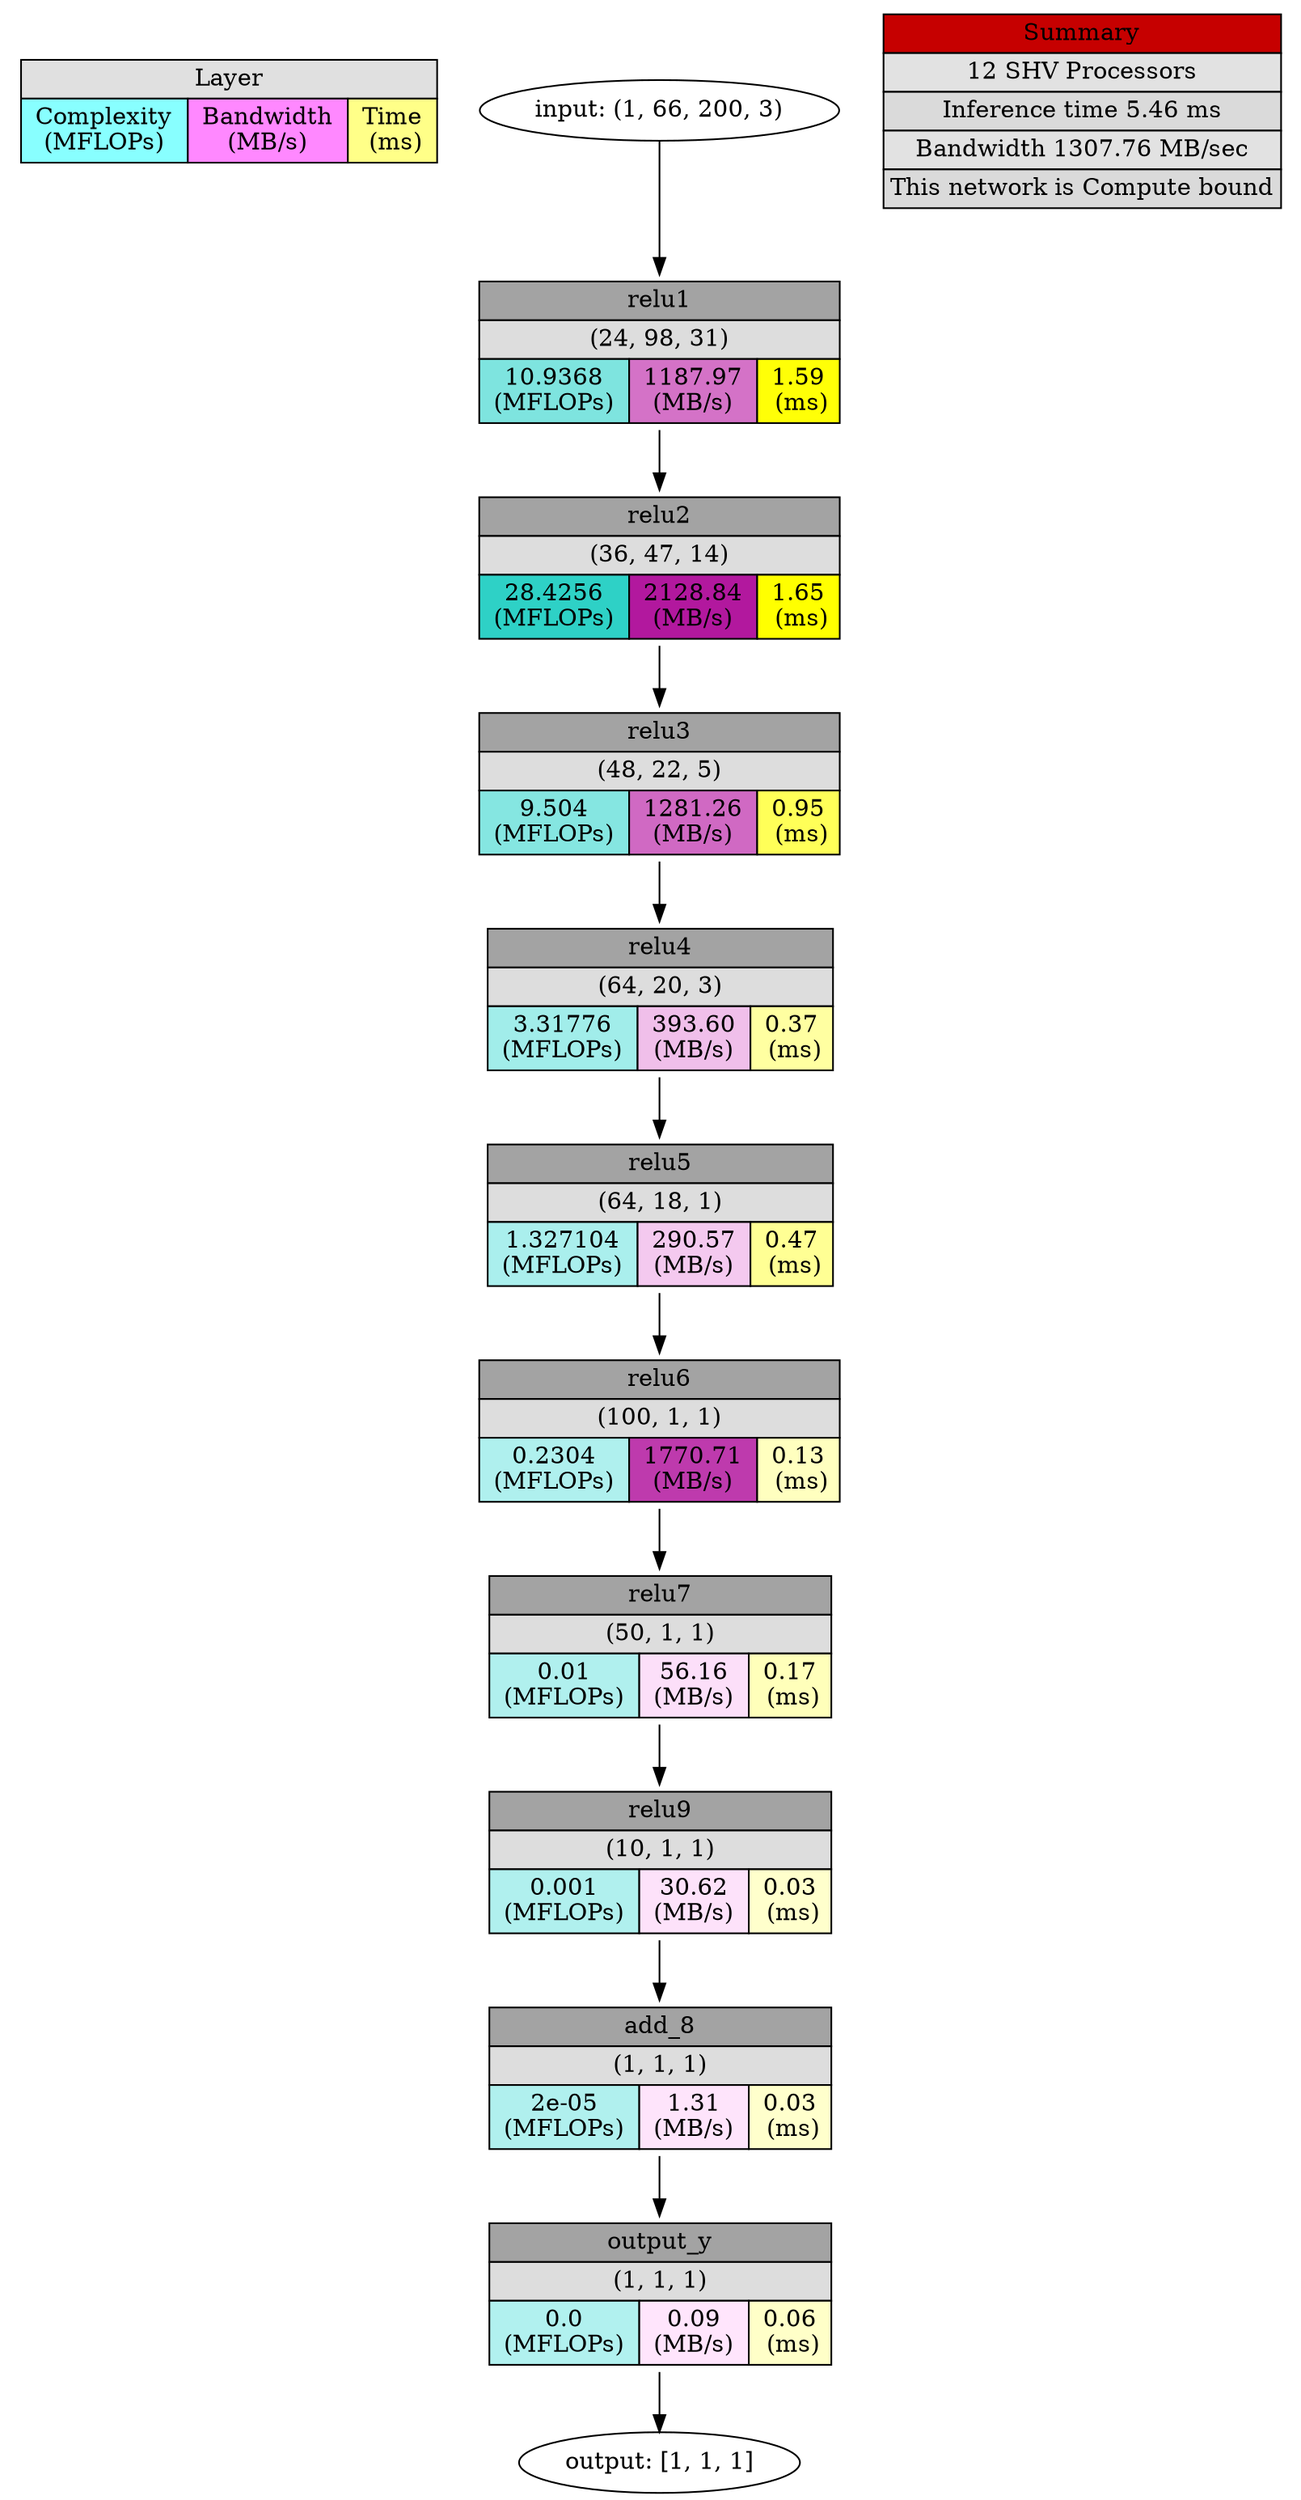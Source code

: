 digraph output {
	Legend [label=<<TABLE BORDER="0" CELLBORDER="1" CELLSPACING="0" CELLPADDING="3">
<TR><TD  BGCOLOR = "#E0E0E0" COLSPAN="3">Layer</TD></TR>
<TR><TD BGCOLOR = "#88FFFF"> Complexity <br/> (MFLOPs) </TD>
<TD BGCOLOR = "#FF88FF"> Bandwidth <br/> (MB/s) </TD>
<TD BGCOLOR = "#FFFF88"> Time <br/> (ms)</TD></TR>
</TABLE>>
 shape=plaintext]
	Input [label="input: (1, 66, 200, 3)"]
	relu1 [label=<
<TABLE BORDER="0" CELLBORDER="1" CELLSPACING="0" CELLPADDING="3">
<TR>
    <TD  BGCOLOR = "#A3A3A3" COLSPAN="3">relu1</TD>
</TR>
<TR>
    <TD  BGCOLOR = "#DDDDDD" COLSPAN="3">(24, 98, 31)</TD>
</TR>
<TR>
    <TD BGCOLOR = "#7EE4DF"> 10.9368 <br/> (MFLOPs) </TD>
    <TD BGCOLOR = "#D472C7"> 1187.97 <br/> (MB/s) </TD>
    <TD BGCOLOR = "#FFFF7"> 1.59 <br/> (ms)</TD>
</TR>
</TABLE>>
 shape=plaintext]
	Input -> relu1
	relu2 [label=<
<TABLE BORDER="0" CELLBORDER="1" CELLSPACING="0" CELLPADDING="3">
<TR>
    <TD  BGCOLOR = "#A3A3A3" COLSPAN="3">relu2</TD>
</TR>
<TR>
    <TD  BGCOLOR = "#DDDDDD" COLSPAN="3">(36, 47, 14)</TD>
</TR>
<TR>
    <TD BGCOLOR = "#2ED1C6"> 28.4256 <br/> (MFLOPs) </TD>
    <TD BGCOLOR = "#B2189E"> 2128.84 <br/> (MB/s) </TD>
    <TD BGCOLOR = "#FFFF0"> 1.65 <br/> (ms)</TD>
</TR>
</TABLE>>
 shape=plaintext]
	relu1 -> relu2
	relu3 [label=<
<TABLE BORDER="0" CELLBORDER="1" CELLSPACING="0" CELLPADDING="3">
<TR>
    <TD  BGCOLOR = "#A3A3A3" COLSPAN="3">relu3</TD>
</TR>
<TR>
    <TD  BGCOLOR = "#DDDDDD" COLSPAN="3">(48, 22, 5)</TD>
</TR>
<TR>
    <TD BGCOLOR = "#85E6E1"> 9.504 <br/> (MFLOPs) </TD>
    <TD BGCOLOR = "#D069C3"> 1281.26 <br/> (MB/s) </TD>
    <TD BGCOLOR = "#FFFF58"> 0.95 <br/> (ms)</TD>
</TR>
</TABLE>>
 shape=plaintext]
	relu2 -> relu3
	relu4 [label=<
<TABLE BORDER="0" CELLBORDER="1" CELLSPACING="0" CELLPADDING="3">
<TR>
    <TD  BGCOLOR = "#A3A3A3" COLSPAN="3">relu4</TD>
</TR>
<TR>
    <TD  BGCOLOR = "#DDDDDD" COLSPAN="3">(64, 20, 3)</TD>
</TR>
<TR>
    <TD BGCOLOR = "#A1EDEA"> 3.31776 <br/> (MFLOPs) </TD>
    <TD BGCOLOR = "#F0BFEA"> 393.60 <br/> (MB/s) </TD>
    <TD BGCOLOR = "#FFFFA1"> 0.37 <br/> (ms)</TD>
</TR>
</TABLE>>
 shape=plaintext]
	relu3 -> relu4
	relu5 [label=<
<TABLE BORDER="0" CELLBORDER="1" CELLSPACING="0" CELLPADDING="3">
<TR>
    <TD  BGCOLOR = "#A3A3A3" COLSPAN="3">relu5</TD>
</TR>
<TR>
    <TD  BGCOLOR = "#DDDDDD" COLSPAN="3">(64, 18, 1)</TD>
</TR>
<TR>
    <TD BGCOLOR = "#AAEFED"> 1.327104 <br/> (MFLOPs) </TD>
    <TD BGCOLOR = "#F4C9EF"> 290.57 <br/> (MB/s) </TD>
    <TD BGCOLOR = "#FFFF94"> 0.47 <br/> (ms)</TD>
</TR>
</TABLE>>
 shape=plaintext]
	relu4 -> relu5
	relu6 [label=<
<TABLE BORDER="0" CELLBORDER="1" CELLSPACING="0" CELLPADDING="3">
<TR>
    <TD  BGCOLOR = "#A3A3A3" COLSPAN="3">relu6</TD>
</TR>
<TR>
    <TD  BGCOLOR = "#DDDDDD" COLSPAN="3">(100, 1, 1)</TD>
</TR>
<TR>
    <TD BGCOLOR = "#AFF0EE"> 0.2304 <br/> (MFLOPs) </TD>
    <TD BGCOLOR = "#BE3AAD"> 1770.71 <br/> (MB/s) </TD>
    <TD BGCOLOR = "#FFFFBF"> 0.13 <br/> (ms)</TD>
</TR>
</TABLE>>
 shape=plaintext]
	relu5 -> relu6
	relu7 [label=<
<TABLE BORDER="0" CELLBORDER="1" CELLSPACING="0" CELLPADDING="3">
<TR>
    <TD  BGCOLOR = "#A3A3A3" COLSPAN="3">relu7</TD>
</TR>
<TR>
    <TD  BGCOLOR = "#DDDDDD" COLSPAN="3">(50, 1, 1)</TD>
</TR>
<TR>
    <TD BGCOLOR = "#B0F0EE"> 0.01 <br/> (MFLOPs) </TD>
    <TD BGCOLOR = "#FCDFF9"> 56.16 <br/> (MB/s) </TD>
    <TD BGCOLOR = "#FFFFBA"> 0.17 <br/> (ms)</TD>
</TR>
</TABLE>>
 shape=plaintext]
	relu6 -> relu7
	relu9 [label=<
<TABLE BORDER="0" CELLBORDER="1" CELLSPACING="0" CELLPADDING="3">
<TR>
    <TD  BGCOLOR = "#A3A3A3" COLSPAN="3">relu9</TD>
</TR>
<TR>
    <TD  BGCOLOR = "#DDDDDD" COLSPAN="3">(10, 1, 1)</TD>
</TR>
<TR>
    <TD BGCOLOR = "#B0F0EE"> 0.001 <br/> (MFLOPs) </TD>
    <TD BGCOLOR = "#FDE2FA"> 30.62 <br/> (MB/s) </TD>
    <TD BGCOLOR = "#FFFFCC"> 0.03 <br/> (ms)</TD>
</TR>
</TABLE>>
 shape=plaintext]
	relu7 -> relu9
	add_8 [label=<
<TABLE BORDER="0" CELLBORDER="1" CELLSPACING="0" CELLPADDING="3">
<TR>
    <TD  BGCOLOR = "#A3A3A3" COLSPAN="3">add_8</TD>
</TR>
<TR>
    <TD  BGCOLOR = "#DDDDDD" COLSPAN="3">(1, 1, 1)</TD>
</TR>
<TR>
    <TD BGCOLOR = "#B0F0EE"> 2e-05 <br/> (MFLOPs) </TD>
    <TD BGCOLOR = "#FEE4FB"> 1.31 <br/> (MB/s) </TD>
    <TD BGCOLOR = "#FFFFCC"> 0.03 <br/> (ms)</TD>
</TR>
</TABLE>>
 shape=plaintext]
	relu9 -> add_8
	output_y [label=<
<TABLE BORDER="0" CELLBORDER="1" CELLSPACING="0" CELLPADDING="3">
<TR>
    <TD  BGCOLOR = "#A3A3A3" COLSPAN="3">output_y</TD>
</TR>
<TR>
    <TD  BGCOLOR = "#DDDDDD" COLSPAN="3">(1, 1, 1)</TD>
</TR>
<TR>
    <TD BGCOLOR = "#B1F1EF"> 0.0 <br/> (MFLOPs) </TD>
    <TD BGCOLOR = "#FFE5FC"> 0.09 <br/> (MB/s) </TD>
    <TD BGCOLOR = "#FFFFC8"> 0.06 <br/> (ms)</TD>
</TR>
</TABLE>>
 shape=plaintext]
	add_8 -> output_y
	Output [label="output: [1, 1, 1]"]
	output_y -> Output
	Summary [label=<<TABLE BORDER="0" CELLBORDER="1" CELLSPACING="0" CELLPADDING="3">
<TR><TD  BGCOLOR = "#C60000" COLSPAN="3">Summary</TD></TR>
<TR><TD  BGCOLOR = "#E2E2E2" COLSPAN="3">12 SHV Processors</TD></TR>
<TR><TD  BGCOLOR = "#DADADA" COLSPAN="3">Inference time 5.46 ms</TD></TR>
<TR><TD  BGCOLOR = "#E2E2E2" COLSPAN="3">Bandwidth 1307.76 MB/sec</TD></TR>
<TR><TD  BGCOLOR = "#DADADA" COLSPAN="3">This network is Compute bound</TD></TR>
</TABLE>>
 shape=plaintext]
}
